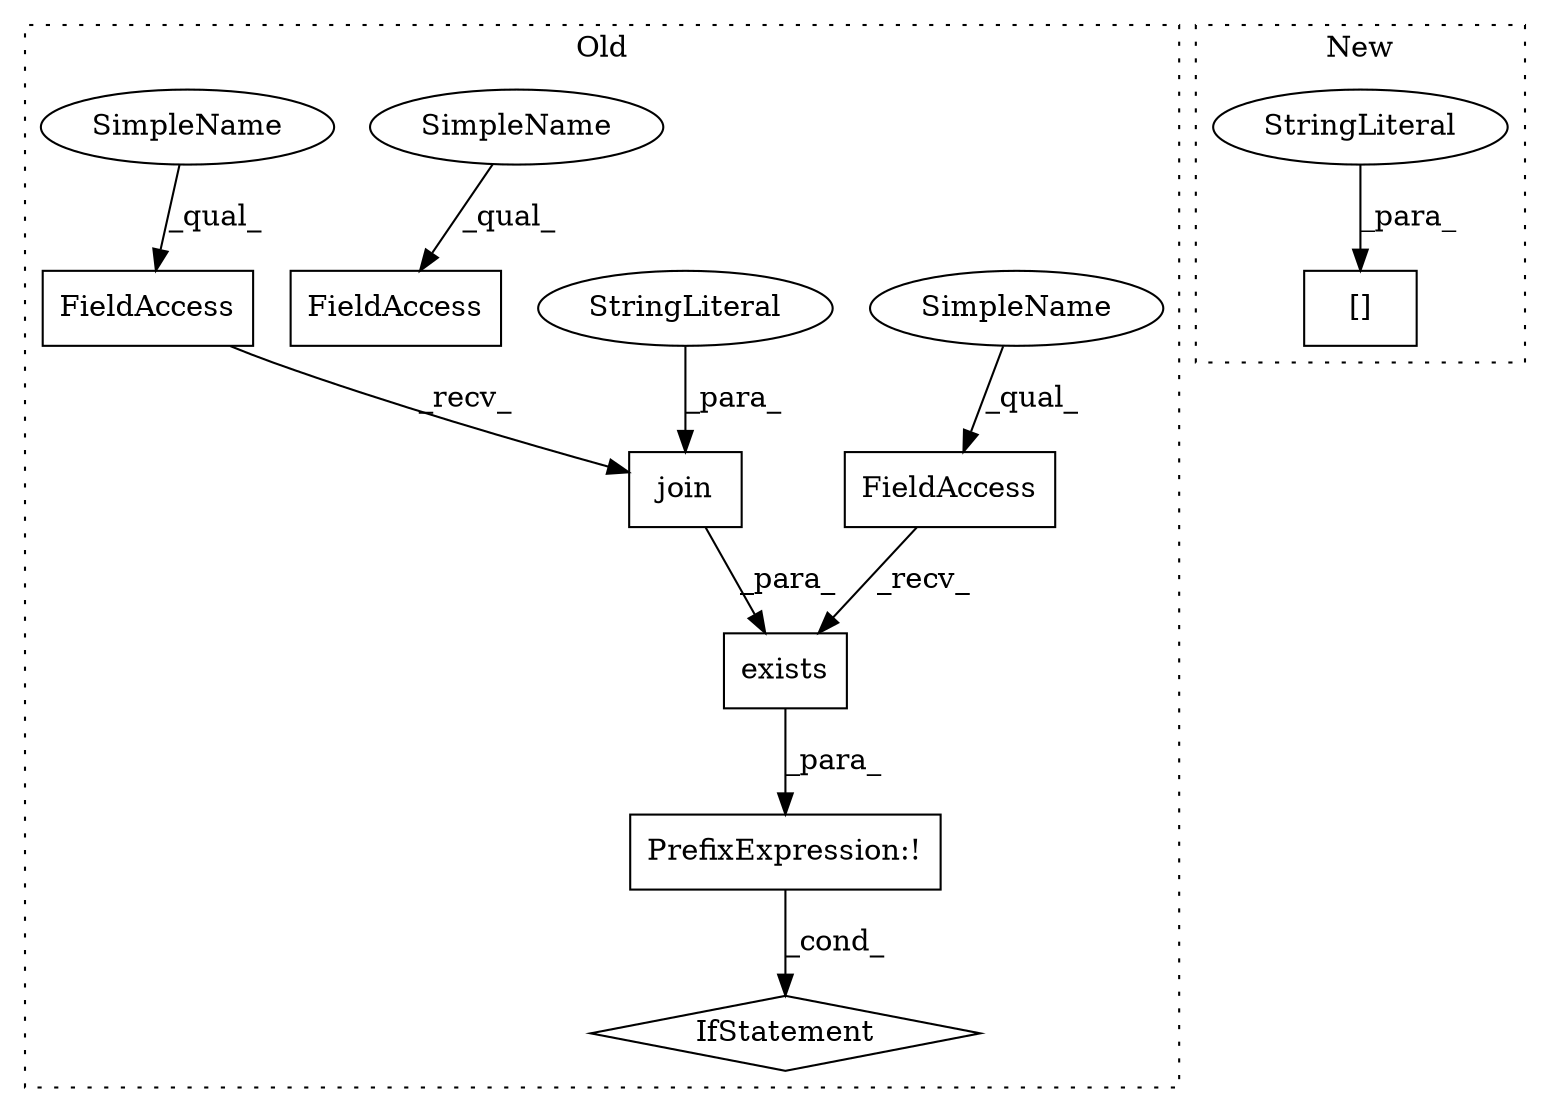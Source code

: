 digraph G {
subgraph cluster0 {
1 [label="exists" a="32" s="51832,51853" l="7,1" shape="box"];
3 [label="IfStatement" a="25" s="51819,51854" l="4,2" shape="diamond"];
4 [label="FieldAccess" a="22" s="51824" l="7" shape="box"];
6 [label="PrefixExpression:!" a="38" s="51823" l="1" shape="box"];
7 [label="join" a="32" s="51785,51811" l="5,1" shape="box"];
8 [label="FieldAccess" a="22" s="51777" l="7" shape="box"];
9 [label="StringLiteral" a="45" s="51806" l="5" shape="ellipse"];
10 [label="FieldAccess" a="22" s="51761" l="7" shape="box"];
11 [label="SimpleName" a="42" s="51824" l="2" shape="ellipse"];
12 [label="SimpleName" a="42" s="51761" l="2" shape="ellipse"];
13 [label="SimpleName" a="42" s="51777" l="2" shape="ellipse"];
label = "Old";
style="dotted";
}
subgraph cluster1 {
2 [label="[]" a="2" s="53083,53103" l="8,1" shape="box"];
5 [label="StringLiteral" a="45" s="53091" l="12" shape="ellipse"];
label = "New";
style="dotted";
}
1 -> 6 [label="_para_"];
4 -> 1 [label="_recv_"];
5 -> 2 [label="_para_"];
6 -> 3 [label="_cond_"];
7 -> 1 [label="_para_"];
8 -> 7 [label="_recv_"];
9 -> 7 [label="_para_"];
11 -> 4 [label="_qual_"];
12 -> 10 [label="_qual_"];
13 -> 8 [label="_qual_"];
}